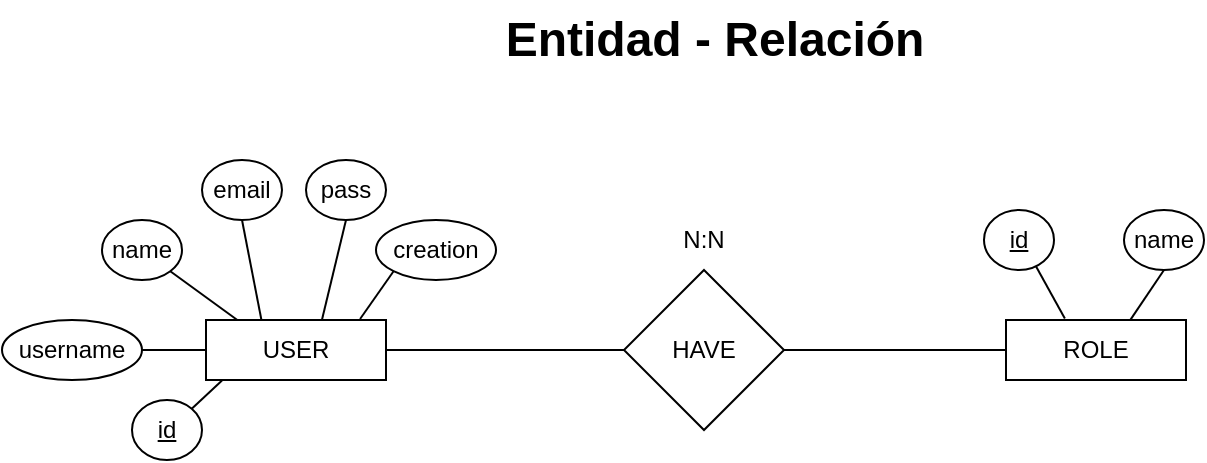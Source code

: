 <mxfile version="24.2.8" type="device">
  <diagram name="Page-1" id="85LlPm5NTsddjtxOCZoO">
    <mxGraphModel dx="989" dy="1683" grid="1" gridSize="10" guides="1" tooltips="1" connect="1" arrows="1" fold="1" page="1" pageScale="1" pageWidth="827" pageHeight="1169" math="0" shadow="0">
      <root>
        <mxCell id="0" />
        <mxCell id="1" parent="0" />
        <mxCell id="avErS7YOe01T9doSIqRB-18" style="rounded=0;orthogonalLoop=1;jettySize=auto;html=1;exitX=1;exitY=0.5;exitDx=0;exitDy=0;entryX=0;entryY=0.5;entryDx=0;entryDy=0;endArrow=none;endFill=0;" edge="1" parent="1" source="avErS7YOe01T9doSIqRB-1" target="avErS7YOe01T9doSIqRB-27">
          <mxGeometry relative="1" as="geometry">
            <mxPoint x="314" y="105" as="targetPoint" />
          </mxGeometry>
        </mxCell>
        <mxCell id="avErS7YOe01T9doSIqRB-1" value="USER" style="rounded=0;whiteSpace=wrap;html=1;" vertex="1" parent="1">
          <mxGeometry x="111" y="90" width="90" height="30" as="geometry" />
        </mxCell>
        <mxCell id="avErS7YOe01T9doSIqRB-2" value="id" style="ellipse;whiteSpace=wrap;html=1;fontStyle=4" vertex="1" parent="1">
          <mxGeometry x="74" y="130" width="35" height="30" as="geometry" />
        </mxCell>
        <mxCell id="avErS7YOe01T9doSIqRB-3" style="rounded=0;orthogonalLoop=1;jettySize=auto;html=1;exitX=1;exitY=0;exitDx=0;exitDy=0;entryX=0.089;entryY=1.007;entryDx=0;entryDy=0;endArrow=none;endFill=0;entryPerimeter=0;" edge="1" parent="1" source="avErS7YOe01T9doSIqRB-2" target="avErS7YOe01T9doSIqRB-1">
          <mxGeometry relative="1" as="geometry">
            <mxPoint x="108.41" y="137.41" as="sourcePoint" />
          </mxGeometry>
        </mxCell>
        <mxCell id="avErS7YOe01T9doSIqRB-6" style="rounded=0;orthogonalLoop=1;jettySize=auto;html=1;exitX=1;exitY=0.5;exitDx=0;exitDy=0;entryX=0;entryY=0.5;entryDx=0;entryDy=0;endArrow=none;endFill=0;" edge="1" parent="1" source="avErS7YOe01T9doSIqRB-5" target="avErS7YOe01T9doSIqRB-1">
          <mxGeometry relative="1" as="geometry" />
        </mxCell>
        <mxCell id="avErS7YOe01T9doSIqRB-5" value="username" style="ellipse;whiteSpace=wrap;html=1;fontStyle=0" vertex="1" parent="1">
          <mxGeometry x="9" y="90" width="70" height="30" as="geometry" />
        </mxCell>
        <mxCell id="avErS7YOe01T9doSIqRB-8" style="rounded=0;orthogonalLoop=1;jettySize=auto;html=1;exitX=1;exitY=1;exitDx=0;exitDy=0;entryX=0.174;entryY=-0.001;entryDx=0;entryDy=0;endArrow=none;endFill=0;entryPerimeter=0;" edge="1" parent="1" source="avErS7YOe01T9doSIqRB-7" target="avErS7YOe01T9doSIqRB-1">
          <mxGeometry relative="1" as="geometry" />
        </mxCell>
        <mxCell id="avErS7YOe01T9doSIqRB-7" value="name" style="ellipse;whiteSpace=wrap;html=1;fontStyle=0" vertex="1" parent="1">
          <mxGeometry x="59" y="40" width="40" height="30" as="geometry" />
        </mxCell>
        <mxCell id="avErS7YOe01T9doSIqRB-10" style="rounded=0;orthogonalLoop=1;jettySize=auto;html=1;exitX=0.5;exitY=1;exitDx=0;exitDy=0;entryX=0.308;entryY=-0.001;entryDx=0;entryDy=0;endArrow=none;endFill=0;entryPerimeter=0;" edge="1" parent="1" source="avErS7YOe01T9doSIqRB-9" target="avErS7YOe01T9doSIqRB-1">
          <mxGeometry relative="1" as="geometry" />
        </mxCell>
        <mxCell id="avErS7YOe01T9doSIqRB-9" value="email" style="ellipse;whiteSpace=wrap;html=1;fontStyle=0" vertex="1" parent="1">
          <mxGeometry x="109" y="10" width="40" height="30" as="geometry" />
        </mxCell>
        <mxCell id="avErS7YOe01T9doSIqRB-11" value="creation" style="ellipse;whiteSpace=wrap;html=1;fontStyle=0" vertex="1" parent="1">
          <mxGeometry x="196" y="40" width="60" height="30" as="geometry" />
        </mxCell>
        <mxCell id="avErS7YOe01T9doSIqRB-13" value="pass" style="ellipse;whiteSpace=wrap;html=1;fontStyle=0" vertex="1" parent="1">
          <mxGeometry x="161" y="10" width="40" height="30" as="geometry" />
        </mxCell>
        <mxCell id="avErS7YOe01T9doSIqRB-14" style="rounded=0;orthogonalLoop=1;jettySize=auto;html=1;exitX=0.5;exitY=1;exitDx=0;exitDy=0;entryX=0.644;entryY=0;entryDx=0;entryDy=0;entryPerimeter=0;endArrow=none;endFill=0;" edge="1" parent="1" source="avErS7YOe01T9doSIqRB-13" target="avErS7YOe01T9doSIqRB-1">
          <mxGeometry relative="1" as="geometry" />
        </mxCell>
        <mxCell id="avErS7YOe01T9doSIqRB-16" value="ROLE" style="rounded=0;whiteSpace=wrap;html=1;" vertex="1" parent="1">
          <mxGeometry x="511" y="90" width="90" height="30" as="geometry" />
        </mxCell>
        <mxCell id="avErS7YOe01T9doSIqRB-26" style="rounded=0;orthogonalLoop=1;jettySize=auto;html=1;exitX=1;exitY=0.5;exitDx=0;exitDy=0;entryX=0;entryY=0.5;entryDx=0;entryDy=0;endArrow=none;endFill=0;" edge="1" parent="1" source="avErS7YOe01T9doSIqRB-27" target="avErS7YOe01T9doSIqRB-16">
          <mxGeometry relative="1" as="geometry">
            <mxPoint x="424" y="105" as="sourcePoint" />
          </mxGeometry>
        </mxCell>
        <mxCell id="avErS7YOe01T9doSIqRB-21" style="rounded=0;orthogonalLoop=1;jettySize=auto;html=1;exitX=0;exitY=1;exitDx=0;exitDy=0;entryX=0.856;entryY=-0.016;entryDx=0;entryDy=0;entryPerimeter=0;endArrow=none;endFill=0;" edge="1" parent="1" source="avErS7YOe01T9doSIqRB-11" target="avErS7YOe01T9doSIqRB-1">
          <mxGeometry relative="1" as="geometry" />
        </mxCell>
        <mxCell id="avErS7YOe01T9doSIqRB-27" value="HAVE" style="rhombus;whiteSpace=wrap;html=1;" vertex="1" parent="1">
          <mxGeometry x="320" y="65" width="80" height="80" as="geometry" />
        </mxCell>
        <mxCell id="avErS7YOe01T9doSIqRB-28" value="id" style="ellipse;whiteSpace=wrap;html=1;fontStyle=4" vertex="1" parent="1">
          <mxGeometry x="500" y="35" width="35" height="30" as="geometry" />
        </mxCell>
        <mxCell id="avErS7YOe01T9doSIqRB-29" style="rounded=0;orthogonalLoop=1;jettySize=auto;html=1;exitX=0.744;exitY=0.941;exitDx=0;exitDy=0;entryX=0.327;entryY=-0.024;entryDx=0;entryDy=0;entryPerimeter=0;endArrow=none;endFill=0;exitPerimeter=0;" edge="1" parent="1" source="avErS7YOe01T9doSIqRB-28" target="avErS7YOe01T9doSIqRB-16">
          <mxGeometry relative="1" as="geometry" />
        </mxCell>
        <mxCell id="avErS7YOe01T9doSIqRB-31" value="name" style="ellipse;whiteSpace=wrap;html=1;fontStyle=0" vertex="1" parent="1">
          <mxGeometry x="570" y="35" width="40" height="30" as="geometry" />
        </mxCell>
        <mxCell id="avErS7YOe01T9doSIqRB-32" style="rounded=0;orthogonalLoop=1;jettySize=auto;html=1;exitX=0.5;exitY=1;exitDx=0;exitDy=0;entryX=0.689;entryY=0.007;entryDx=0;entryDy=0;entryPerimeter=0;endArrow=none;endFill=0;" edge="1" parent="1" source="avErS7YOe01T9doSIqRB-31" target="avErS7YOe01T9doSIqRB-16">
          <mxGeometry relative="1" as="geometry" />
        </mxCell>
        <mxCell id="avErS7YOe01T9doSIqRB-33" value="Entidad - Relación" style="text;strokeColor=none;fillColor=none;html=1;fontSize=24;fontStyle=1;verticalAlign=middle;align=center;" vertex="1" parent="1">
          <mxGeometry x="230" y="-70" width="270" height="40" as="geometry" />
        </mxCell>
        <mxCell id="avErS7YOe01T9doSIqRB-34" value="N:N" style="text;html=1;align=center;verticalAlign=middle;whiteSpace=wrap;rounded=0;" vertex="1" parent="1">
          <mxGeometry x="330" y="35" width="60" height="30" as="geometry" />
        </mxCell>
      </root>
    </mxGraphModel>
  </diagram>
</mxfile>
